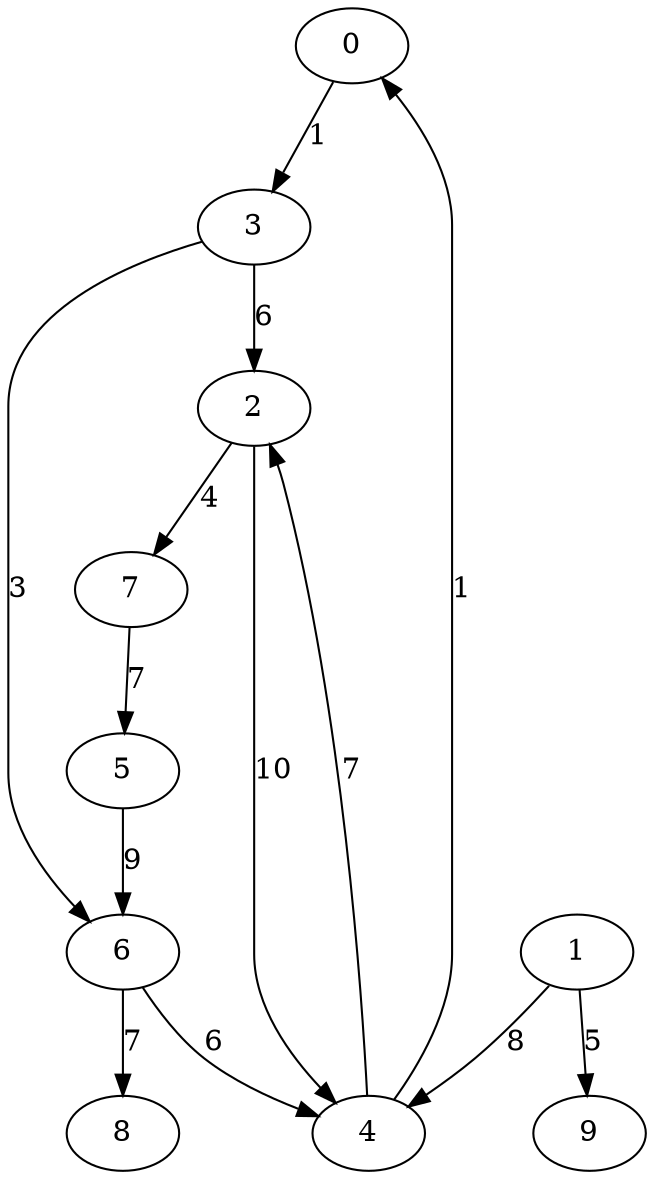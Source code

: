 digraph G {
  0 -> 3 [label=1]
  1 -> 4 [label=8]
  1 -> 9 [label=5]
  2 -> 4 [label=10]
  2 -> 7 [label=4]
  3 -> 2 [label=6]
  3 -> 6 [label=3]
  4 -> 0 [label=1]
  4 -> 2 [label=7]
  5 -> 6 [label=9]
  6 -> 4 [label=6]
  6 -> 8 [label=7]
  7 -> 5 [label=7]
}